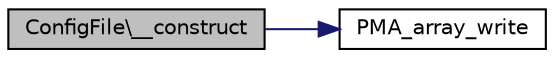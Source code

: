 digraph G
{
  edge [fontname="Helvetica",fontsize="10",labelfontname="Helvetica",labelfontsize="10"];
  node [fontname="Helvetica",fontsize="10",shape=record];
  rankdir="LR";
  Node1 [label="ConfigFile\\__construct",height=0.2,width=0.4,color="black", fillcolor="grey75", style="filled" fontcolor="black"];
  Node1 -> Node2 [color="midnightblue",fontsize="10",style="solid",fontname="Helvetica"];
  Node2 [label="PMA_array_write",height=0.2,width=0.4,color="black", fillcolor="white", style="filled",URL="$core_8lib_8php.html#a1ce888f0aa01fee2e9cbb5dcf297415f",tooltip="Stores value in an array."];
}
